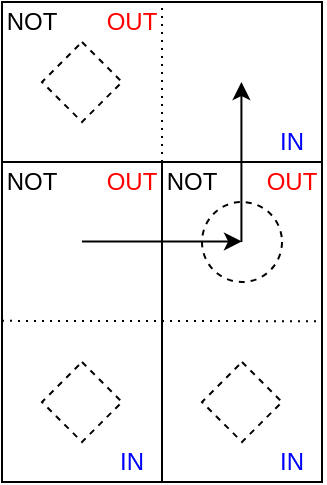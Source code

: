 <mxfile version="13.3.9" type="device"><diagram id="0FmVUShIAH8GrOGSDYvz" name="Page-1"><mxGraphModel dx="585" dy="338" grid="1" gridSize="10" guides="1" tooltips="1" connect="1" arrows="1" fold="1" page="1" pageScale="1" pageWidth="827" pageHeight="1169" math="0" shadow="0"><root><mxCell id="0"/><mxCell id="1" parent="0"/><mxCell id="u9y_cxNs6n5LuBtxp75d-3" value="" style="rounded=0;whiteSpace=wrap;html=1;" vertex="1" parent="1"><mxGeometry x="160" y="160" width="80" height="160" as="geometry"/></mxCell><mxCell id="u9y_cxNs6n5LuBtxp75d-4" value="" style="rounded=0;whiteSpace=wrap;html=1;" vertex="1" parent="1"><mxGeometry x="240" y="160" width="80" height="160" as="geometry"/></mxCell><mxCell id="u9y_cxNs6n5LuBtxp75d-5" value="" style="rounded=0;whiteSpace=wrap;html=1;" vertex="1" parent="1"><mxGeometry x="160" y="80" width="160" height="80" as="geometry"/></mxCell><mxCell id="u9y_cxNs6n5LuBtxp75d-6" value="" style="rhombus;whiteSpace=wrap;html=1;dashed=1;" vertex="1" parent="1"><mxGeometry x="180" y="100" width="40" height="40" as="geometry"/></mxCell><mxCell id="u9y_cxNs6n5LuBtxp75d-9" value="" style="ellipse;whiteSpace=wrap;html=1;aspect=fixed;dashed=1;" vertex="1" parent="1"><mxGeometry x="260" y="180" width="40" height="40" as="geometry"/></mxCell><mxCell id="u9y_cxNs6n5LuBtxp75d-10" value="" style="endArrow=none;dashed=1;html=1;dashPattern=1 3;strokeWidth=1;" edge="1" parent="1"><mxGeometry width="50" height="50" relative="1" as="geometry"><mxPoint x="160" y="239.43" as="sourcePoint"/><mxPoint x="320" y="239.6" as="targetPoint"/></mxGeometry></mxCell><mxCell id="u9y_cxNs6n5LuBtxp75d-12" value="" style="endArrow=none;dashed=1;html=1;dashPattern=1 3;strokeWidth=1;" edge="1" parent="1"><mxGeometry width="50" height="50" relative="1" as="geometry"><mxPoint x="240" y="160" as="sourcePoint"/><mxPoint x="240" y="80" as="targetPoint"/></mxGeometry></mxCell><mxCell id="u9y_cxNs6n5LuBtxp75d-13" value="NOT" style="text;html=1;strokeColor=none;fillColor=none;align=center;verticalAlign=middle;whiteSpace=wrap;rounded=0;dashed=1;fontSize=12;" vertex="1" parent="1"><mxGeometry x="160" y="80" width="30" height="20" as="geometry"/></mxCell><mxCell id="u9y_cxNs6n5LuBtxp75d-15" value="NOT" style="text;html=1;strokeColor=none;fillColor=none;align=center;verticalAlign=middle;whiteSpace=wrap;rounded=0;dashed=1;fontSize=12;" vertex="1" parent="1"><mxGeometry x="160" y="160" width="30" height="20" as="geometry"/></mxCell><mxCell id="u9y_cxNs6n5LuBtxp75d-16" value="NOT" style="text;html=1;strokeColor=none;fillColor=none;align=center;verticalAlign=middle;whiteSpace=wrap;rounded=0;dashed=1;fontSize=12;" vertex="1" parent="1"><mxGeometry x="240" y="160" width="30" height="20" as="geometry"/></mxCell><mxCell id="u9y_cxNs6n5LuBtxp75d-17" value="IN" style="text;html=1;strokeColor=none;fillColor=none;align=center;verticalAlign=middle;whiteSpace=wrap;rounded=0;dashed=1;fontSize=12;fontColor=#0000FF;" vertex="1" parent="1"><mxGeometry x="290" y="140" width="30" height="20" as="geometry"/></mxCell><mxCell id="u9y_cxNs6n5LuBtxp75d-19" value="IN" style="text;html=1;strokeColor=none;fillColor=none;align=center;verticalAlign=middle;whiteSpace=wrap;rounded=0;dashed=1;fontSize=12;fontColor=#0000FF;" vertex="1" parent="1"><mxGeometry x="290" y="300" width="30" height="20" as="geometry"/></mxCell><mxCell id="u9y_cxNs6n5LuBtxp75d-20" value="IN" style="text;html=1;strokeColor=none;fillColor=none;align=center;verticalAlign=middle;whiteSpace=wrap;rounded=0;dashed=1;fontSize=12;fontColor=#0000FF;" vertex="1" parent="1"><mxGeometry x="210" y="300" width="30" height="20" as="geometry"/></mxCell><mxCell id="u9y_cxNs6n5LuBtxp75d-21" value="OUT" style="text;html=1;strokeColor=none;fillColor=none;align=center;verticalAlign=middle;whiteSpace=wrap;rounded=0;dashed=1;fontSize=12;fontColor=#FF0000;" vertex="1" parent="1"><mxGeometry x="210" y="160" width="30" height="20" as="geometry"/></mxCell><mxCell id="u9y_cxNs6n5LuBtxp75d-22" value="OUT" style="text;html=1;strokeColor=none;fillColor=none;align=center;verticalAlign=middle;whiteSpace=wrap;rounded=0;dashed=1;fontSize=12;fontColor=#FF0000;" vertex="1" parent="1"><mxGeometry x="290" y="160" width="30" height="20" as="geometry"/></mxCell><mxCell id="u9y_cxNs6n5LuBtxp75d-23" value="OUT" style="text;html=1;strokeColor=none;fillColor=none;align=center;verticalAlign=middle;whiteSpace=wrap;rounded=0;dashed=1;fontSize=12;fontColor=#FF0000;" vertex="1" parent="1"><mxGeometry x="210" y="80" width="30" height="20" as="geometry"/></mxCell><mxCell id="u9y_cxNs6n5LuBtxp75d-25" value="" style="rhombus;whiteSpace=wrap;html=1;dashed=1;" vertex="1" parent="1"><mxGeometry x="180" y="260" width="40" height="40" as="geometry"/></mxCell><mxCell id="u9y_cxNs6n5LuBtxp75d-26" value="" style="rhombus;whiteSpace=wrap;html=1;dashed=1;" vertex="1" parent="1"><mxGeometry x="260" y="260" width="40" height="40" as="geometry"/></mxCell><mxCell id="u9y_cxNs6n5LuBtxp75d-30" value="" style="endArrow=classic;html=1;strokeWidth=1;fontSize=6;fontColor=#FF0000;endSize=6;startSize=6;" edge="1" parent="1"><mxGeometry width="50" height="50" relative="1" as="geometry"><mxPoint x="279.71" y="200" as="sourcePoint"/><mxPoint x="279.71" y="120" as="targetPoint"/></mxGeometry></mxCell><mxCell id="u9y_cxNs6n5LuBtxp75d-29" value="" style="endArrow=classic;html=1;strokeWidth=1;fontSize=6;fontColor=#FF0000;endSize=6;" edge="1" parent="1"><mxGeometry width="50" height="50" relative="1" as="geometry"><mxPoint x="200" y="199.71" as="sourcePoint"/><mxPoint x="280" y="199.71" as="targetPoint"/></mxGeometry></mxCell></root></mxGraphModel></diagram></mxfile>